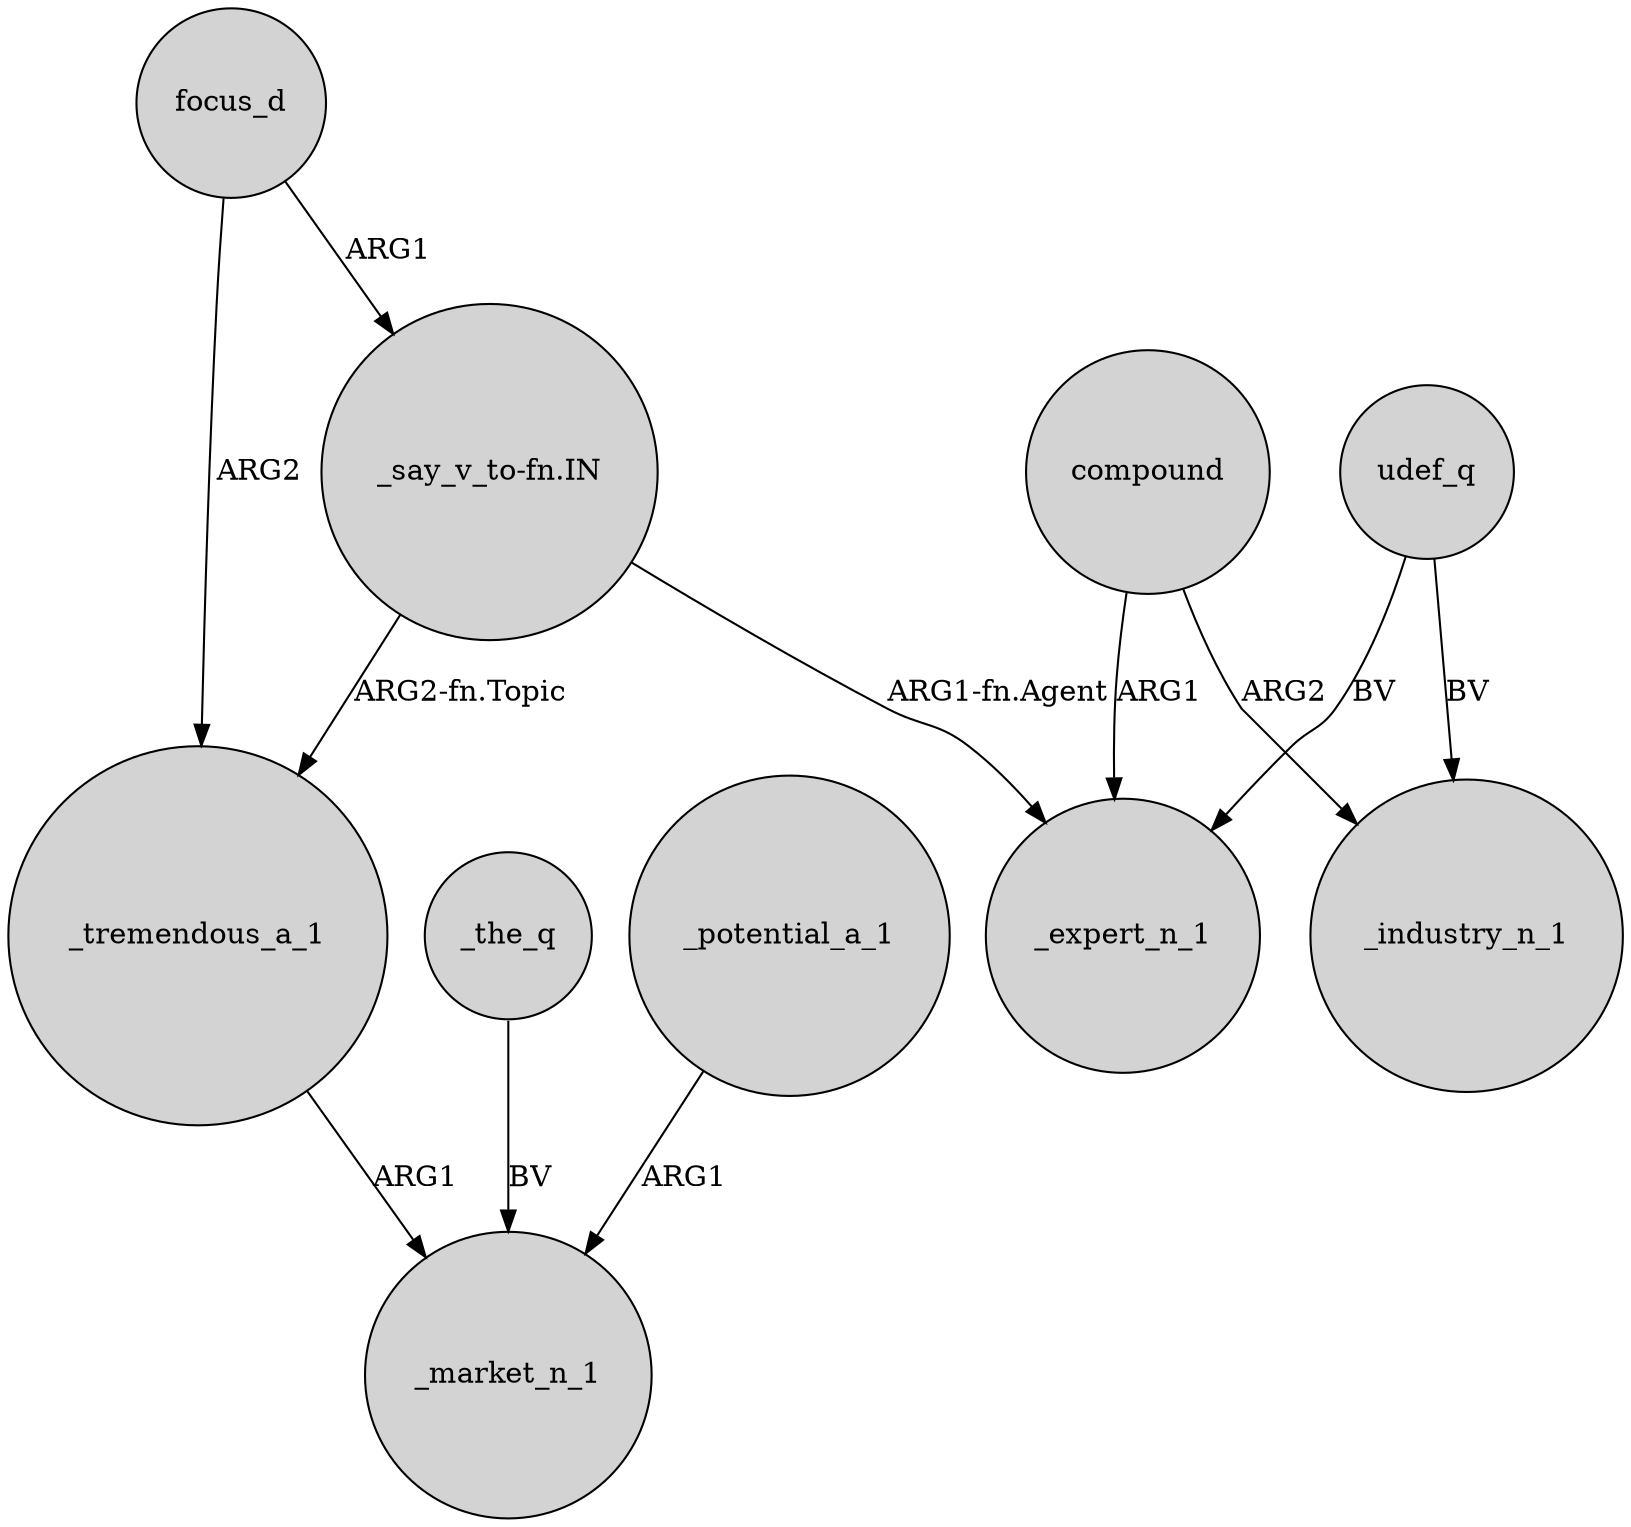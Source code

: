 digraph {
	node [shape=circle style=filled]
	"_say_v_to-fn.IN" -> _tremendous_a_1 [label="ARG2-fn.Topic"]
	compound -> _industry_n_1 [label=ARG2]
	udef_q -> _expert_n_1 [label=BV]
	compound -> _expert_n_1 [label=ARG1]
	_the_q -> _market_n_1 [label=BV]
	"_say_v_to-fn.IN" -> _expert_n_1 [label="ARG1-fn.Agent"]
	_potential_a_1 -> _market_n_1 [label=ARG1]
	udef_q -> _industry_n_1 [label=BV]
	focus_d -> "_say_v_to-fn.IN" [label=ARG1]
	_tremendous_a_1 -> _market_n_1 [label=ARG1]
	focus_d -> _tremendous_a_1 [label=ARG2]
}
